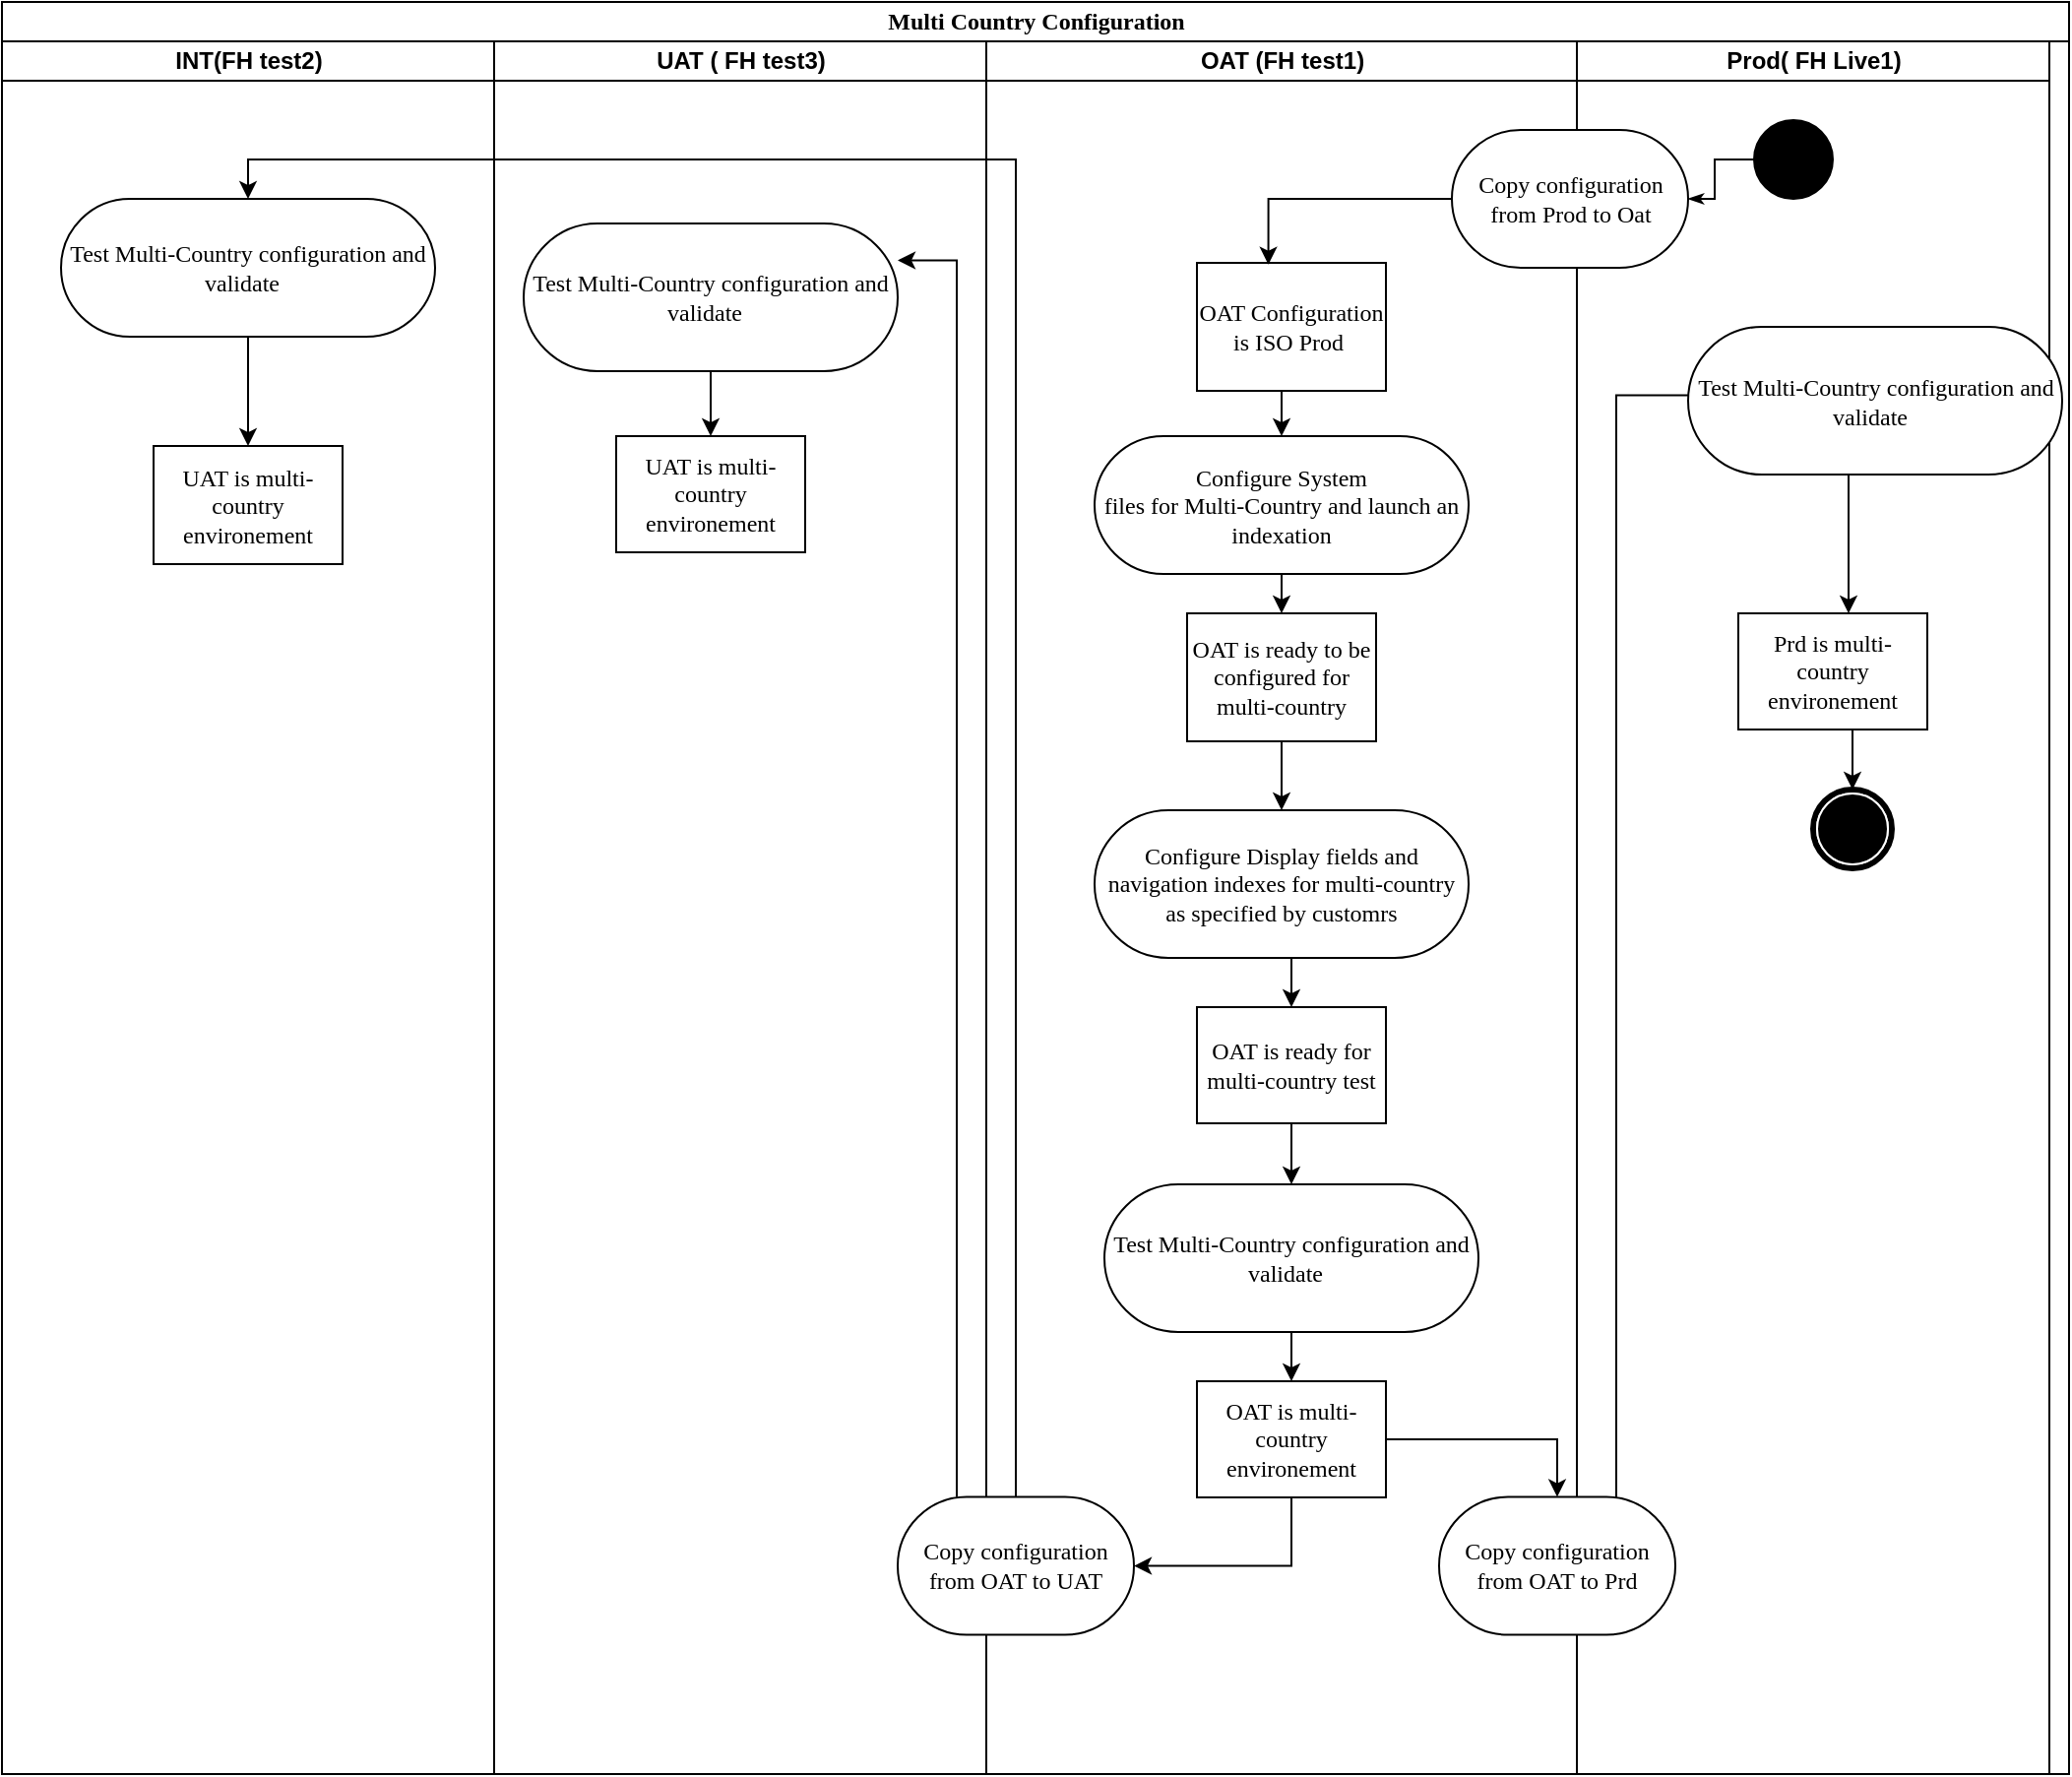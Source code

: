 <mxfile version="10.7.5" type="github"><diagram name="Page-1" id="0783ab3e-0a74-02c8-0abd-f7b4e66b4bec"><mxGraphModel dx="2769" dy="1886" grid="1" gridSize="10" guides="1" tooltips="1" connect="1" arrows="1" fold="1" page="1" pageScale="1" pageWidth="850" pageHeight="1100" background="#ffffff" math="0" shadow="0"><root><mxCell id="0"/><mxCell id="1" parent="0"/><mxCell id="1c1d494c118603dd-1" value="Multi Country Configuration" style="swimlane;html=1;childLayout=stackLayout;startSize=20;rounded=0;shadow=0;comic=0;labelBackgroundColor=none;strokeColor=#000000;strokeWidth=1;fillColor=#ffffff;fontFamily=Verdana;fontSize=12;fontColor=#000000;align=center;" parent="1" vertex="1"><mxGeometry x="-10" y="-250" width="1050" height="900" as="geometry"/></mxCell><mxCell id="1c1d494c118603dd-3" value="INT(FH test2)" style="swimlane;html=1;startSize=20;" parent="1c1d494c118603dd-1" vertex="1"><mxGeometry y="20" width="250" height="880" as="geometry"/></mxCell><mxCell id="ODlCtIJ0QTitDq58lCEa-75" style="edgeStyle=orthogonalEdgeStyle;rounded=0;orthogonalLoop=1;jettySize=auto;html=1;entryX=0.5;entryY=0;entryDx=0;entryDy=0;" edge="1" parent="1c1d494c118603dd-3" source="ODlCtIJ0QTitDq58lCEa-72" target="ODlCtIJ0QTitDq58lCEa-74"><mxGeometry relative="1" as="geometry"/></mxCell><mxCell id="ODlCtIJ0QTitDq58lCEa-72" value="Test Multi-Country configuration and validate&amp;nbsp;&amp;nbsp;" style="rounded=1;whiteSpace=wrap;html=1;shadow=0;comic=0;labelBackgroundColor=none;strokeColor=#000000;strokeWidth=1;fillColor=#ffffff;fontFamily=Verdana;fontSize=12;fontColor=#000000;align=center;arcSize=50;" vertex="1" parent="1c1d494c118603dd-3"><mxGeometry x="30" y="80" width="190" height="70" as="geometry"/></mxCell><mxCell id="ODlCtIJ0QTitDq58lCEa-74" value="UAT is multi-country environement" style="rounded=0;whiteSpace=wrap;html=1;shadow=0;comic=0;labelBackgroundColor=none;strokeColor=#000000;strokeWidth=1;fillColor=#ffffff;fontFamily=Verdana;fontSize=12;fontColor=#000000;align=center;arcSize=50;" vertex="1" parent="1c1d494c118603dd-3"><mxGeometry x="77" y="205.5" width="96" height="60" as="geometry"/></mxCell><mxCell id="ODlCtIJ0QTitDq58lCEa-1" value="UAT ( FH test3)" style="swimlane;html=1;startSize=20;" vertex="1" parent="1c1d494c118603dd-1"><mxGeometry x="250" y="20" width="250" height="880" as="geometry"/></mxCell><mxCell id="ODlCtIJ0QTitDq58lCEa-69" style="edgeStyle=orthogonalEdgeStyle;rounded=0;orthogonalLoop=1;jettySize=auto;html=1;exitX=0.5;exitY=1;exitDx=0;exitDy=0;entryX=0.5;entryY=0;entryDx=0;entryDy=0;" edge="1" parent="ODlCtIJ0QTitDq58lCEa-1" source="ODlCtIJ0QTitDq58lCEa-61" target="ODlCtIJ0QTitDq58lCEa-65"><mxGeometry relative="1" as="geometry"/></mxCell><mxCell id="ODlCtIJ0QTitDq58lCEa-61" value="Test Multi-Country configuration and validate&amp;nbsp;&amp;nbsp;" style="rounded=1;whiteSpace=wrap;html=1;shadow=0;comic=0;labelBackgroundColor=none;strokeColor=#000000;strokeWidth=1;fillColor=#ffffff;fontFamily=Verdana;fontSize=12;fontColor=#000000;align=center;arcSize=50;" vertex="1" parent="ODlCtIJ0QTitDq58lCEa-1"><mxGeometry x="15" y="92.5" width="190" height="75" as="geometry"/></mxCell><mxCell id="ODlCtIJ0QTitDq58lCEa-65" value="UAT is multi-country environement" style="rounded=0;whiteSpace=wrap;html=1;shadow=0;comic=0;labelBackgroundColor=none;strokeColor=#000000;strokeWidth=1;fillColor=#ffffff;fontFamily=Verdana;fontSize=12;fontColor=#000000;align=center;arcSize=50;" vertex="1" parent="ODlCtIJ0QTitDq58lCEa-1"><mxGeometry x="62" y="200.5" width="96" height="59" as="geometry"/></mxCell><mxCell id="ODlCtIJ0QTitDq58lCEa-17" value="OAT (FH test1)" style="swimlane;html=1;startSize=20;" vertex="1" parent="1c1d494c118603dd-1"><mxGeometry x="500" y="20" width="300" height="880" as="geometry"/></mxCell><mxCell id="ODlCtIJ0QTitDq58lCEa-42" style="edgeStyle=orthogonalEdgeStyle;rounded=0;orthogonalLoop=1;jettySize=auto;html=1;exitX=0.5;exitY=1;exitDx=0;exitDy=0;entryX=0.5;entryY=0;entryDx=0;entryDy=0;" edge="1" parent="ODlCtIJ0QTitDq58lCEa-17" source="ODlCtIJ0QTitDq58lCEa-35" target="ODlCtIJ0QTitDq58lCEa-41"><mxGeometry relative="1" as="geometry"/></mxCell><mxCell id="ODlCtIJ0QTitDq58lCEa-35" value="OAT Configuration is ISO Prod&amp;nbsp;" style="rounded=0;whiteSpace=wrap;html=1;shadow=0;comic=0;labelBackgroundColor=none;strokeColor=#000000;strokeWidth=1;fillColor=#ffffff;fontFamily=Verdana;fontSize=12;fontColor=#000000;align=center;arcSize=50;" vertex="1" parent="ODlCtIJ0QTitDq58lCEa-17"><mxGeometry x="107" y="112.5" width="96" height="65" as="geometry"/></mxCell><mxCell id="ODlCtIJ0QTitDq58lCEa-44" style="edgeStyle=orthogonalEdgeStyle;rounded=0;orthogonalLoop=1;jettySize=auto;html=1;exitX=0.5;exitY=1;exitDx=0;exitDy=0;entryX=0.5;entryY=0;entryDx=0;entryDy=0;" edge="1" parent="ODlCtIJ0QTitDq58lCEa-17" source="ODlCtIJ0QTitDq58lCEa-41" target="ODlCtIJ0QTitDq58lCEa-43"><mxGeometry relative="1" as="geometry"/></mxCell><mxCell id="ODlCtIJ0QTitDq58lCEa-41" value="Configure&amp;nbsp;&lt;span lang=&quot;EN-US&quot;&gt;System&lt;br&gt;files for Multi-Country and launch an indexation&lt;/span&gt;" style="rounded=1;whiteSpace=wrap;html=1;shadow=0;comic=0;labelBackgroundColor=none;strokeColor=#000000;strokeWidth=1;fillColor=#ffffff;fontFamily=Verdana;fontSize=12;fontColor=#000000;align=center;arcSize=50;" vertex="1" parent="ODlCtIJ0QTitDq58lCEa-17"><mxGeometry x="55" y="200.5" width="190" height="70" as="geometry"/></mxCell><mxCell id="ODlCtIJ0QTitDq58lCEa-46" style="edgeStyle=orthogonalEdgeStyle;rounded=0;orthogonalLoop=1;jettySize=auto;html=1;exitX=0.5;exitY=1;exitDx=0;exitDy=0;entryX=0.5;entryY=0;entryDx=0;entryDy=0;" edge="1" parent="ODlCtIJ0QTitDq58lCEa-17" source="ODlCtIJ0QTitDq58lCEa-43" target="ODlCtIJ0QTitDq58lCEa-45"><mxGeometry relative="1" as="geometry"/></mxCell><mxCell id="ODlCtIJ0QTitDq58lCEa-43" value="OAT is ready to be configured for multi-country" style="rounded=0;whiteSpace=wrap;html=1;shadow=0;comic=0;labelBackgroundColor=none;strokeColor=#000000;strokeWidth=1;fillColor=#ffffff;fontFamily=Verdana;fontSize=12;fontColor=#000000;align=center;arcSize=50;" vertex="1" parent="ODlCtIJ0QTitDq58lCEa-17"><mxGeometry x="102" y="290.5" width="96" height="65" as="geometry"/></mxCell><mxCell id="ODlCtIJ0QTitDq58lCEa-54" style="edgeStyle=orthogonalEdgeStyle;rounded=0;orthogonalLoop=1;jettySize=auto;html=1;exitX=0.5;exitY=1;exitDx=0;exitDy=0;entryX=0.5;entryY=0;entryDx=0;entryDy=0;" edge="1" parent="ODlCtIJ0QTitDq58lCEa-17" source="ODlCtIJ0QTitDq58lCEa-45" target="ODlCtIJ0QTitDq58lCEa-47"><mxGeometry relative="1" as="geometry"/></mxCell><mxCell id="ODlCtIJ0QTitDq58lCEa-45" value="Configure Display fields and navigation indexes for multi-country as specified by customrs" style="rounded=1;whiteSpace=wrap;html=1;shadow=0;comic=0;labelBackgroundColor=none;strokeColor=#000000;strokeWidth=1;fillColor=#ffffff;fontFamily=Verdana;fontSize=12;fontColor=#000000;align=center;arcSize=50;" vertex="1" parent="ODlCtIJ0QTitDq58lCEa-17"><mxGeometry x="55" y="390.5" width="190" height="75" as="geometry"/></mxCell><mxCell id="ODlCtIJ0QTitDq58lCEa-56" style="edgeStyle=orthogonalEdgeStyle;rounded=0;orthogonalLoop=1;jettySize=auto;html=1;entryX=0.5;entryY=0;entryDx=0;entryDy=0;" edge="1" parent="ODlCtIJ0QTitDq58lCEa-17" source="ODlCtIJ0QTitDq58lCEa-47" target="ODlCtIJ0QTitDq58lCEa-55"><mxGeometry relative="1" as="geometry"/></mxCell><mxCell id="ODlCtIJ0QTitDq58lCEa-47" value="OAT is ready for multi-country test" style="rounded=0;whiteSpace=wrap;html=1;shadow=0;comic=0;labelBackgroundColor=none;strokeColor=#000000;strokeWidth=1;fillColor=#ffffff;fontFamily=Verdana;fontSize=12;fontColor=#000000;align=center;arcSize=50;" vertex="1" parent="ODlCtIJ0QTitDq58lCEa-17"><mxGeometry x="107" y="490.5" width="96" height="59" as="geometry"/></mxCell><mxCell id="ODlCtIJ0QTitDq58lCEa-58" style="edgeStyle=orthogonalEdgeStyle;rounded=0;orthogonalLoop=1;jettySize=auto;html=1;exitX=0.5;exitY=1;exitDx=0;exitDy=0;entryX=0.5;entryY=0;entryDx=0;entryDy=0;" edge="1" parent="ODlCtIJ0QTitDq58lCEa-17" source="ODlCtIJ0QTitDq58lCEa-55" target="ODlCtIJ0QTitDq58lCEa-57"><mxGeometry relative="1" as="geometry"/></mxCell><mxCell id="ODlCtIJ0QTitDq58lCEa-55" value="Test Multi-Country configuration and validate&amp;nbsp;&amp;nbsp;" style="rounded=1;whiteSpace=wrap;html=1;shadow=0;comic=0;labelBackgroundColor=none;strokeColor=#000000;strokeWidth=1;fillColor=#ffffff;fontFamily=Verdana;fontSize=12;fontColor=#000000;align=center;arcSize=50;" vertex="1" parent="ODlCtIJ0QTitDq58lCEa-17"><mxGeometry x="60" y="580.5" width="190" height="75" as="geometry"/></mxCell><mxCell id="ODlCtIJ0QTitDq58lCEa-60" style="edgeStyle=orthogonalEdgeStyle;rounded=0;orthogonalLoop=1;jettySize=auto;html=1;exitX=0.5;exitY=1;exitDx=0;exitDy=0;entryX=1;entryY=0.5;entryDx=0;entryDy=0;" edge="1" parent="ODlCtIJ0QTitDq58lCEa-17" source="ODlCtIJ0QTitDq58lCEa-57" target="ODlCtIJ0QTitDq58lCEa-59"><mxGeometry relative="1" as="geometry"/></mxCell><mxCell id="ODlCtIJ0QTitDq58lCEa-57" value="OAT is multi-country environement" style="rounded=0;whiteSpace=wrap;html=1;shadow=0;comic=0;labelBackgroundColor=none;strokeColor=#000000;strokeWidth=1;fillColor=#ffffff;fontFamily=Verdana;fontSize=12;fontColor=#000000;align=center;arcSize=50;" vertex="1" parent="ODlCtIJ0QTitDq58lCEa-17"><mxGeometry x="107" y="680.5" width="96" height="59" as="geometry"/></mxCell><mxCell id="ODlCtIJ0QTitDq58lCEa-59" value="&lt;span lang=&quot;EN-US&quot;&gt;Copy configuration from OAT to UAT&lt;/span&gt;" style="rounded=1;whiteSpace=wrap;html=1;shadow=0;comic=0;labelBackgroundColor=none;strokeColor=#000000;strokeWidth=1;fillColor=#ffffff;fontFamily=Verdana;fontSize=12;fontColor=#000000;align=center;arcSize=50;" vertex="1" parent="ODlCtIJ0QTitDq58lCEa-17"><mxGeometry x="-45" y="739.286" width="120" height="70" as="geometry"/></mxCell><mxCell id="ODlCtIJ0QTitDq58lCEa-64" style="edgeStyle=orthogonalEdgeStyle;rounded=0;orthogonalLoop=1;jettySize=auto;html=1;exitX=0.25;exitY=0;exitDx=0;exitDy=0;entryX=1;entryY=0.25;entryDx=0;entryDy=0;" edge="1" parent="1c1d494c118603dd-1" source="ODlCtIJ0QTitDq58lCEa-59" target="ODlCtIJ0QTitDq58lCEa-61"><mxGeometry relative="1" as="geometry"/></mxCell><mxCell id="ODlCtIJ0QTitDq58lCEa-73" style="edgeStyle=orthogonalEdgeStyle;rounded=0;orthogonalLoop=1;jettySize=auto;html=1;exitX=0.5;exitY=0;exitDx=0;exitDy=0;" edge="1" parent="1c1d494c118603dd-1" source="ODlCtIJ0QTitDq58lCEa-59" target="ODlCtIJ0QTitDq58lCEa-72"><mxGeometry relative="1" as="geometry"><Array as="points"><mxPoint x="515" y="80"/><mxPoint x="125" y="80"/></Array></mxGeometry></mxCell><mxCell id="ODlCtIJ0QTitDq58lCEa-86" style="edgeStyle=orthogonalEdgeStyle;rounded=0;orthogonalLoop=1;jettySize=auto;html=1;exitX=1;exitY=0.5;exitDx=0;exitDy=0;entryX=0.5;entryY=0;entryDx=0;entryDy=0;" edge="1" parent="1c1d494c118603dd-1" source="ODlCtIJ0QTitDq58lCEa-57" target="ODlCtIJ0QTitDq58lCEa-85"><mxGeometry relative="1" as="geometry"/></mxCell><mxCell id="1c1d494c118603dd-4" value="Prod( FH Live1)" style="swimlane;html=1;startSize=20;" parent="1c1d494c118603dd-1" vertex="1"><mxGeometry x="800" y="20" width="240" height="880" as="geometry"/></mxCell><mxCell id="60571a20871a0731-4" value="" style="ellipse;whiteSpace=wrap;html=1;rounded=0;shadow=0;comic=0;labelBackgroundColor=none;strokeColor=#000000;strokeWidth=1;fillColor=#000000;fontFamily=Verdana;fontSize=12;fontColor=#000000;align=center;" parent="1c1d494c118603dd-4" vertex="1"><mxGeometry x="90" y="40" width="40" height="40" as="geometry"/></mxCell><mxCell id="60571a20871a0731-5" value="" style="shape=mxgraph.bpmn.shape;html=1;verticalLabelPosition=bottom;labelBackgroundColor=#ffffff;verticalAlign=top;perimeter=ellipsePerimeter;outline=end;symbol=terminate;rounded=0;shadow=0;comic=0;strokeColor=#000000;strokeWidth=1;fillColor=#ffffff;fontFamily=Verdana;fontSize=12;fontColor=#000000;align=center;" parent="1c1d494c118603dd-4" vertex="1"><mxGeometry x="120" y="380" width="40" height="40" as="geometry"/></mxCell><mxCell id="ODlCtIJ0QTitDq58lCEa-88" style="edgeStyle=orthogonalEdgeStyle;rounded=0;orthogonalLoop=1;jettySize=auto;html=1;exitX=1;exitY=0.5;exitDx=0;exitDy=0;entryX=0;entryY=0.5;entryDx=0;entryDy=0;" edge="1" parent="1c1d494c118603dd-4" source="ODlCtIJ0QTitDq58lCEa-85"><mxGeometry relative="1" as="geometry"><mxPoint x="76.714" y="179.714" as="targetPoint"/><Array as="points"><mxPoint x="20" y="774"/><mxPoint x="20" y="180"/></Array></mxGeometry></mxCell><mxCell id="ODlCtIJ0QTitDq58lCEa-85" value="&lt;span lang=&quot;EN-US&quot;&gt;Copy configuration from OAT to Prd&lt;/span&gt;" style="rounded=1;whiteSpace=wrap;html=1;shadow=0;comic=0;labelBackgroundColor=none;strokeColor=#000000;strokeWidth=1;fillColor=#ffffff;fontFamily=Verdana;fontSize=12;fontColor=#000000;align=center;arcSize=50;" vertex="1" parent="1c1d494c118603dd-4"><mxGeometry x="-70" y="739.286" width="120" height="70" as="geometry"/></mxCell><mxCell id="ODlCtIJ0QTitDq58lCEa-93" style="edgeStyle=orthogonalEdgeStyle;rounded=0;orthogonalLoop=1;jettySize=auto;html=1;exitX=0.5;exitY=1;exitDx=0;exitDy=0;" edge="1" parent="1c1d494c118603dd-4" source="ODlCtIJ0QTitDq58lCEa-89" target="ODlCtIJ0QTitDq58lCEa-90"><mxGeometry relative="1" as="geometry"><Array as="points"><mxPoint x="138" y="220"/></Array></mxGeometry></mxCell><mxCell id="ODlCtIJ0QTitDq58lCEa-89" value="Test Multi-Country configuration and validate&amp;nbsp;&amp;nbsp;" style="rounded=1;whiteSpace=wrap;html=1;shadow=0;comic=0;labelBackgroundColor=none;strokeColor=#000000;strokeWidth=1;fillColor=#ffffff;fontFamily=Verdana;fontSize=12;fontColor=#000000;align=center;arcSize=50;" vertex="1" parent="1c1d494c118603dd-4"><mxGeometry x="56.5" y="145" width="190" height="75" as="geometry"/></mxCell><mxCell id="ODlCtIJ0QTitDq58lCEa-98" style="edgeStyle=orthogonalEdgeStyle;rounded=0;orthogonalLoop=1;jettySize=auto;html=1;exitX=0.5;exitY=1;exitDx=0;exitDy=0;entryX=0.5;entryY=0;entryDx=0;entryDy=0;" edge="1" parent="1c1d494c118603dd-4" source="ODlCtIJ0QTitDq58lCEa-90" target="60571a20871a0731-5"><mxGeometry relative="1" as="geometry"><Array as="points"><mxPoint x="140" y="350"/></Array></mxGeometry></mxCell><mxCell id="ODlCtIJ0QTitDq58lCEa-90" value="Prd is multi-country environement" style="rounded=0;whiteSpace=wrap;html=1;shadow=0;comic=0;labelBackgroundColor=none;strokeColor=#000000;strokeWidth=1;fillColor=#ffffff;fontFamily=Verdana;fontSize=12;fontColor=#000000;align=center;arcSize=50;" vertex="1" parent="1c1d494c118603dd-4"><mxGeometry x="82" y="290.5" width="96" height="59" as="geometry"/></mxCell><mxCell id="60571a20871a0731-8" value="&lt;span lang=&quot;EN-US&quot;&gt;Copy configuration from Prod to Oat&lt;/span&gt;" style="rounded=1;whiteSpace=wrap;html=1;shadow=0;comic=0;labelBackgroundColor=none;strokeColor=#000000;strokeWidth=1;fillColor=#ffffff;fontFamily=Verdana;fontSize=12;fontColor=#000000;align=center;arcSize=50;" parent="1" vertex="1"><mxGeometry x="726.5" y="-185" width="120" height="70" as="geometry"/></mxCell><mxCell id="ODlCtIJ0QTitDq58lCEa-36" style="edgeStyle=orthogonalEdgeStyle;rounded=0;orthogonalLoop=1;jettySize=auto;html=1;exitX=0;exitY=0.5;exitDx=0;exitDy=0;entryX=0.378;entryY=0.013;entryDx=0;entryDy=0;entryPerimeter=0;" edge="1" parent="1" source="60571a20871a0731-8" target="ODlCtIJ0QTitDq58lCEa-35"><mxGeometry relative="1" as="geometry"/></mxCell><mxCell id="1c1d494c118603dd-27" style="edgeStyle=orthogonalEdgeStyle;rounded=0;html=1;labelBackgroundColor=none;startArrow=none;startFill=0;startSize=5;endArrow=classicThin;endFill=1;endSize=5;jettySize=auto;orthogonalLoop=1;strokeColor=#000000;strokeWidth=1;fontFamily=Verdana;fontSize=12;fontColor=#000000;" parent="1" source="60571a20871a0731-4" target="60571a20871a0731-8" edge="1"><mxGeometry relative="1" as="geometry"/></mxCell></root></mxGraphModel></diagram></mxfile>